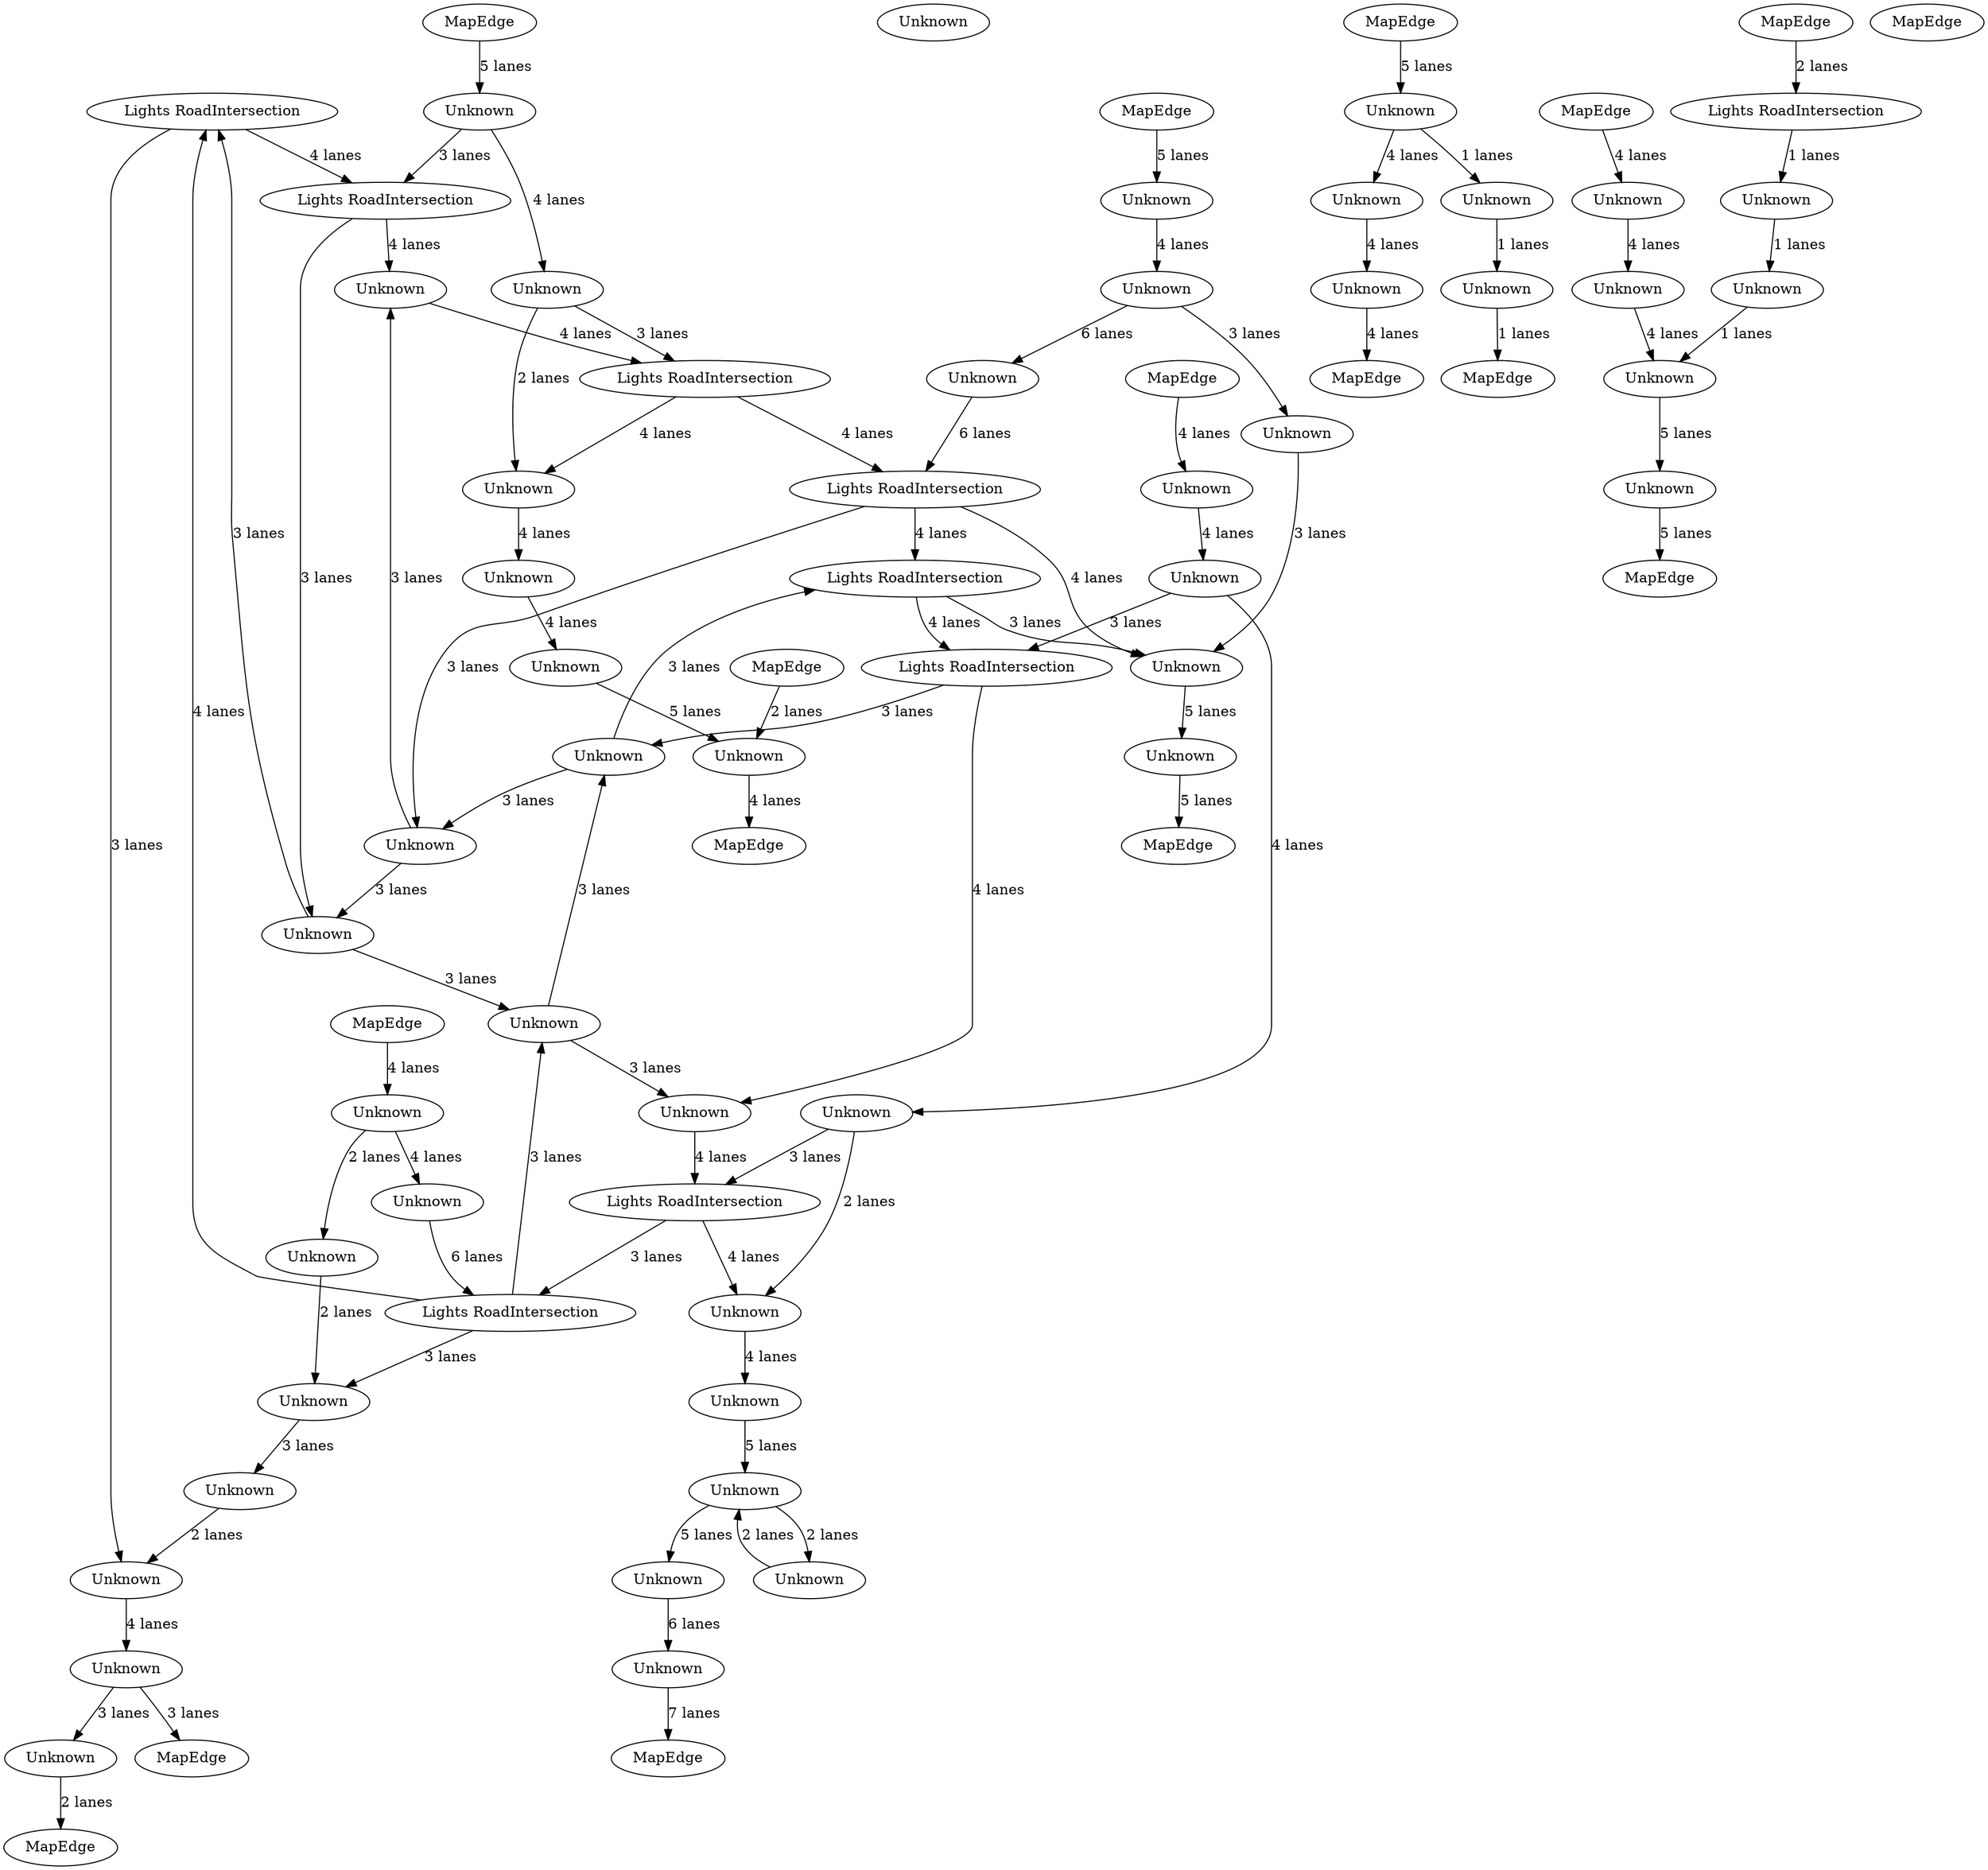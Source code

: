 digraph {
    0 [ label = "MapEdge" ]
    1 [ label = "MapEdge" ]
    2 [ label = "Unknown" ]
    3 [ label = "Lights RoadIntersection" ]
    4 [ label = "MapEdge" ]
    5 [ label = "MapEdge" ]
    6 [ label = "Lights RoadIntersection" ]
    7 [ label = "MapEdge" ]
    8 [ label = "MapEdge" ]
    9 [ label = "Unknown" ]
    10 [ label = "Unknown" ]
    11 [ label = "Unknown" ]
    12 [ label = "MapEdge" ]
    13 [ label = "Unknown" ]
    14 [ label = "Unknown" ]
    15 [ label = "Unknown" ]
    16 [ label = "Lights RoadIntersection" ]
    17 [ label = "Unknown" ]
    18 [ label = "Unknown" ]
    19 [ label = "MapEdge" ]
    20 [ label = "MapEdge" ]
    21 [ label = "Unknown" ]
    22 [ label = "MapEdge" ]
    23 [ label = "Unknown" ]
    24 [ label = "MapEdge" ]
    25 [ label = "Unknown" ]
    26 [ label = "Unknown" ]
    27 [ label = "Unknown" ]
    28 [ label = "Unknown" ]
    29 [ label = "Unknown" ]
    30 [ label = "Unknown" ]
    31 [ label = "Lights RoadIntersection" ]
    32 [ label = "Lights RoadIntersection" ]
    33 [ label = "Unknown" ]
    34 [ label = "MapEdge" ]
    35 [ label = "Unknown" ]
    36 [ label = "MapEdge" ]
    37 [ label = "Unknown" ]
    38 [ label = "Lights RoadIntersection" ]
    39 [ label = "Lights RoadIntersection" ]
    40 [ label = "Lights RoadIntersection" ]
    41 [ label = "Unknown" ]
    42 [ label = "Unknown" ]
    43 [ label = "Unknown" ]
    44 [ label = "Unknown" ]
    45 [ label = "Unknown" ]
    46 [ label = "Unknown" ]
    47 [ label = "Unknown" ]
    48 [ label = "Unknown" ]
    49 [ label = "Unknown" ]
    50 [ label = "Unknown" ]
    51 [ label = "Unknown" ]
    52 [ label = "Unknown" ]
    53 [ label = "MapEdge" ]
    54 [ label = "Unknown" ]
    55 [ label = "Unknown" ]
    56 [ label = "Unknown" ]
    57 [ label = "Unknown" ]
    58 [ label = "Unknown" ]
    59 [ label = "Unknown" ]
    60 [ label = "Unknown" ]
    61 [ label = "Unknown" ]
    62 [ label = "Unknown" ]
    63 [ label = "MapEdge" ]
    64 [ label = "Unknown" ]
    65 [ label = "Lights RoadIntersection" ]
    66 [ label = "MapEdge" ]
    67 [ label = "Unknown" ]
    68 [ label = "Unknown" ]
    69 [ label = "Unknown" ]
    70 [ label = "Unknown" ]
    71 [ label = "Unknown" ]
    72 [ label = "MapEdge" ]
    13 -> 38 [ label = "3 lanes" ]
    30 -> 33 [ label = "3 lanes" ]
    15 -> 40 [ label = "3 lanes" ]
    18 -> 19 [ label = "5 lanes" ]
    21 -> 15 [ label = "4 lanes" ]
    20 -> 21 [ label = "4 lanes" ]
    23 -> 54 [ label = "4 lanes" ]
    11 -> 12 [ label = "1 lanes" ]
    9 -> 56 [ label = "1 lanes" ]
    22 -> 57 [ label = "5 lanes" ]
    7 -> 13 [ label = "5 lanes" ]
    30 -> 68 [ label = "6 lanes" ]
    41 -> 28 [ label = "2 lanes" ]
    37 -> 0 [ label = "2 lanes" ]
    35 -> 37 [ label = "3 lanes" ]
    39 -> 38 [ label = "4 lanes" ]
    40 -> 50 [ label = "4 lanes" ]
    50 -> 32 [ label = "4 lanes" ]
    31 -> 16 [ label = "4 lanes" ]
    38 -> 45 [ label = "4 lanes" ]
    45 -> 6 [ label = "4 lanes" ]
    3 -> 39 [ label = "4 lanes" ]
    32 -> 51 [ label = "4 lanes" ]
    51 -> 69 [ label = "4 lanes" ]
    6 -> 44 [ label = "4 lanes" ]
    44 -> 67 [ label = "4 lanes" ]
    16 -> 40 [ label = "4 lanes" ]
    40 -> 49 [ label = "3 lanes" ]
    38 -> 46 [ label = "3 lanes" ]
    3 -> 48 [ label = "3 lanes" ]
    31 -> 47 [ label = "3 lanes" ]
    35 -> 36 [ label = "3 lanes" ]
    6 -> 31 [ label = "4 lanes" ]
    32 -> 3 [ label = "3 lanes" ]
    31 -> 17 [ label = "4 lanes" ]
    46 -> 48 [ label = "3 lanes" ]
    48 -> 49 [ label = "3 lanes" ]
    46 -> 39 [ label = "3 lanes" ]
    49 -> 16 [ label = "3 lanes" ]
    47 -> 46 [ label = "3 lanes" ]
    49 -> 47 [ label = "3 lanes" ]
    48 -> 50 [ label = "3 lanes" ]
    47 -> 45 [ label = "3 lanes" ]
    43 -> 44 [ label = "2 lanes" ]
    16 -> 17 [ label = "3 lanes" ]
    39 -> 14 [ label = "3 lanes" ]
    52 -> 51 [ label = "2 lanes" ]
    1 -> 27 [ label = "2 lanes" ]
    17 -> 18 [ label = "5 lanes" ]
    4 -> 41 [ label = "4 lanes" ]
    54 -> 64 [ label = "4 lanes" ]
    56 -> 64 [ label = "1 lanes" ]
    57 -> 55 [ label = "4 lanes" ]
    10 -> 24 [ label = "5 lanes" ]
    55 -> 25 [ label = "4 lanes" ]
    57 -> 58 [ label = "1 lanes" ]
    58 -> 11 [ label = "1 lanes" ]
    14 -> 35 [ label = "4 lanes" ]
    13 -> 43 [ label = "4 lanes" ]
    43 -> 6 [ label = "3 lanes" ]
    26 -> 70 [ label = "3 lanes" ]
    15 -> 52 [ label = "4 lanes" ]
    52 -> 32 [ label = "3 lanes" ]
    29 -> 30 [ label = "4 lanes" ]
    53 -> 29 [ label = "5 lanes" ]
    61 -> 34 [ label = "7 lanes" ]
    60 -> 61 [ label = "6 lanes" ]
    59 -> 3 [ label = "6 lanes" ]
    62 -> 27 [ label = "5 lanes" ]
    27 -> 63 [ label = "4 lanes" ]
    41 -> 59 [ label = "4 lanes" ]
    25 -> 5 [ label = "4 lanes" ]
    8 -> 23 [ label = "4 lanes" ]
    65 -> 9 [ label = "1 lanes" ]
    66 -> 65 [ label = "2 lanes" ]
    64 -> 10 [ label = "5 lanes" ]
    67 -> 62 [ label = "4 lanes" ]
    68 -> 31 [ label = "6 lanes" ]
    69 -> 71 [ label = "5 lanes" ]
    71 -> 60 [ label = "5 lanes" ]
    33 -> 17 [ label = "3 lanes" ]
    28 -> 26 [ label = "2 lanes" ]
    71 -> 42 [ label = "2 lanes" ]
    42 -> 71 [ label = "2 lanes" ]
    3 -> 26 [ label = "3 lanes" ]
    70 -> 14 [ label = "2 lanes" ]
}
